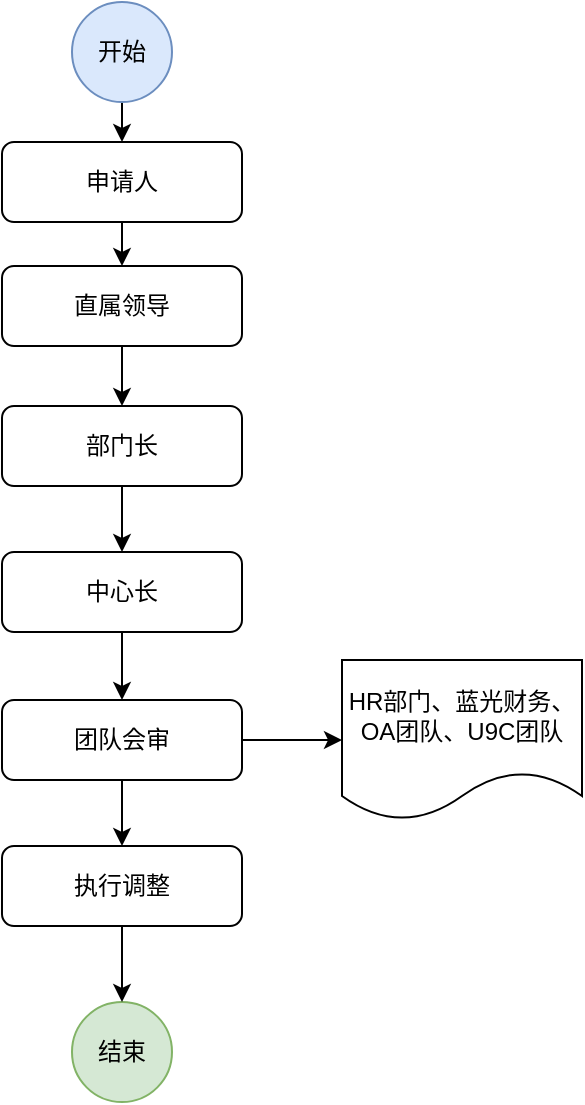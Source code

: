 <mxfile version="21.6.2" type="github">
  <diagram name="第 1 页" id="xeDGG-nsPCfhtsi6Jx4C">
    <mxGraphModel dx="1056" dy="671" grid="0" gridSize="10" guides="1" tooltips="1" connect="1" arrows="1" fold="1" page="1" pageScale="1" pageWidth="827" pageHeight="1169" math="0" shadow="0">
      <root>
        <mxCell id="0" />
        <mxCell id="1" parent="0" />
        <mxCell id="8nwUQXhwKv03xpFlqHcw-1" style="edgeStyle=orthogonalEdgeStyle;rounded=0;orthogonalLoop=1;jettySize=auto;html=1;exitX=0.5;exitY=1;exitDx=0;exitDy=0;entryX=0.5;entryY=0;entryDx=0;entryDy=0;" parent="1" source="8nwUQXhwKv03xpFlqHcw-2" target="8nwUQXhwKv03xpFlqHcw-7" edge="1">
          <mxGeometry relative="1" as="geometry" />
        </mxCell>
        <mxCell id="8nwUQXhwKv03xpFlqHcw-2" value="申请人" style="rounded=1;whiteSpace=wrap;html=1;fontSize=12;glass=0;strokeWidth=1;shadow=0;" parent="1" vertex="1">
          <mxGeometry x="220" y="150" width="120" height="40" as="geometry" />
        </mxCell>
        <mxCell id="8nwUQXhwKv03xpFlqHcw-3" style="edgeStyle=orthogonalEdgeStyle;rounded=0;orthogonalLoop=1;jettySize=auto;html=1;exitX=0.5;exitY=1;exitDx=0;exitDy=0;entryX=0.5;entryY=0;entryDx=0;entryDy=0;" parent="1" source="8nwUQXhwKv03xpFlqHcw-4" target="8nwUQXhwKv03xpFlqHcw-2" edge="1">
          <mxGeometry relative="1" as="geometry" />
        </mxCell>
        <mxCell id="8nwUQXhwKv03xpFlqHcw-4" value="开始" style="ellipse;whiteSpace=wrap;html=1;aspect=fixed;fillColor=#dae8fc;strokeColor=#6c8ebf;" parent="1" vertex="1">
          <mxGeometry x="255" y="80" width="50" height="50" as="geometry" />
        </mxCell>
        <mxCell id="8nwUQXhwKv03xpFlqHcw-5" value="结束" style="ellipse;whiteSpace=wrap;html=1;aspect=fixed;fillColor=#d5e8d4;strokeColor=#82b366;" parent="1" vertex="1">
          <mxGeometry x="255" y="580" width="50" height="50" as="geometry" />
        </mxCell>
        <mxCell id="Nt7_UQo_epr-Tr4VZmRE-4" style="edgeStyle=orthogonalEdgeStyle;rounded=0;orthogonalLoop=1;jettySize=auto;html=1;exitX=0.5;exitY=1;exitDx=0;exitDy=0;entryX=0.5;entryY=0;entryDx=0;entryDy=0;" edge="1" parent="1" source="8nwUQXhwKv03xpFlqHcw-7" target="Nt7_UQo_epr-Tr4VZmRE-2">
          <mxGeometry relative="1" as="geometry" />
        </mxCell>
        <mxCell id="8nwUQXhwKv03xpFlqHcw-7" value="直属领导" style="rounded=1;whiteSpace=wrap;html=1;fontSize=12;glass=0;strokeWidth=1;shadow=0;" parent="1" vertex="1">
          <mxGeometry x="220" y="212" width="120" height="40" as="geometry" />
        </mxCell>
        <mxCell id="Nt7_UQo_epr-Tr4VZmRE-11" style="edgeStyle=orthogonalEdgeStyle;rounded=0;orthogonalLoop=1;jettySize=auto;html=1;exitX=0.5;exitY=1;exitDx=0;exitDy=0;entryX=0.5;entryY=0;entryDx=0;entryDy=0;" edge="1" parent="1" source="8nwUQXhwKv03xpFlqHcw-9" target="8nwUQXhwKv03xpFlqHcw-16">
          <mxGeometry relative="1" as="geometry" />
        </mxCell>
        <mxCell id="Nt7_UQo_epr-Tr4VZmRE-13" style="edgeStyle=orthogonalEdgeStyle;rounded=0;orthogonalLoop=1;jettySize=auto;html=1;exitX=1;exitY=0.5;exitDx=0;exitDy=0;entryX=0;entryY=0.5;entryDx=0;entryDy=0;" edge="1" parent="1" source="8nwUQXhwKv03xpFlqHcw-9" target="8nwUQXhwKv03xpFlqHcw-11">
          <mxGeometry relative="1" as="geometry" />
        </mxCell>
        <mxCell id="8nwUQXhwKv03xpFlqHcw-9" value="团队会审" style="rounded=1;whiteSpace=wrap;html=1;fontSize=12;glass=0;strokeWidth=1;shadow=0;" parent="1" vertex="1">
          <mxGeometry x="220" y="429" width="120" height="40" as="geometry" />
        </mxCell>
        <mxCell id="8nwUQXhwKv03xpFlqHcw-11" value="HR部门、蓝光财务、OA团队、U9C团队" style="shape=document;whiteSpace=wrap;html=1;boundedLbl=1;" parent="1" vertex="1">
          <mxGeometry x="390" y="409" width="120" height="80" as="geometry" />
        </mxCell>
        <mxCell id="Nt7_UQo_epr-Tr4VZmRE-8" style="edgeStyle=orthogonalEdgeStyle;rounded=0;orthogonalLoop=1;jettySize=auto;html=1;exitX=0.5;exitY=1;exitDx=0;exitDy=0;entryX=0.5;entryY=0;entryDx=0;entryDy=0;" edge="1" parent="1" source="8nwUQXhwKv03xpFlqHcw-16" target="8nwUQXhwKv03xpFlqHcw-5">
          <mxGeometry relative="1" as="geometry" />
        </mxCell>
        <mxCell id="8nwUQXhwKv03xpFlqHcw-16" value="执行调整" style="rounded=1;whiteSpace=wrap;html=1;fontSize=12;glass=0;strokeWidth=1;shadow=0;" parent="1" vertex="1">
          <mxGeometry x="220" y="502" width="120" height="40" as="geometry" />
        </mxCell>
        <mxCell id="Nt7_UQo_epr-Tr4VZmRE-9" style="edgeStyle=orthogonalEdgeStyle;rounded=0;orthogonalLoop=1;jettySize=auto;html=1;exitX=0.5;exitY=1;exitDx=0;exitDy=0;entryX=0.5;entryY=0;entryDx=0;entryDy=0;" edge="1" parent="1" source="Nt7_UQo_epr-Tr4VZmRE-2" target="Nt7_UQo_epr-Tr4VZmRE-5">
          <mxGeometry relative="1" as="geometry" />
        </mxCell>
        <mxCell id="Nt7_UQo_epr-Tr4VZmRE-2" value="部门长" style="rounded=1;whiteSpace=wrap;html=1;fontSize=12;glass=0;strokeWidth=1;shadow=0;" vertex="1" parent="1">
          <mxGeometry x="220" y="282" width="120" height="40" as="geometry" />
        </mxCell>
        <mxCell id="Nt7_UQo_epr-Tr4VZmRE-10" style="edgeStyle=orthogonalEdgeStyle;rounded=0;orthogonalLoop=1;jettySize=auto;html=1;exitX=0.5;exitY=1;exitDx=0;exitDy=0;" edge="1" parent="1" source="Nt7_UQo_epr-Tr4VZmRE-5" target="8nwUQXhwKv03xpFlqHcw-9">
          <mxGeometry relative="1" as="geometry" />
        </mxCell>
        <mxCell id="Nt7_UQo_epr-Tr4VZmRE-5" value="中心长" style="rounded=1;whiteSpace=wrap;html=1;fontSize=12;glass=0;strokeWidth=1;shadow=0;" vertex="1" parent="1">
          <mxGeometry x="220" y="355" width="120" height="40" as="geometry" />
        </mxCell>
      </root>
    </mxGraphModel>
  </diagram>
</mxfile>
